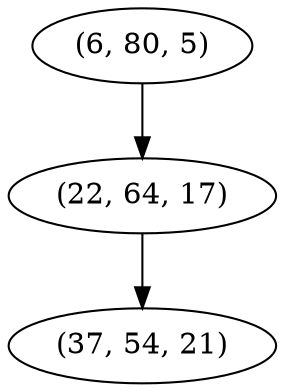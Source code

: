 digraph tree {
    "(6, 80, 5)";
    "(22, 64, 17)";
    "(37, 54, 21)";
    "(6, 80, 5)" -> "(22, 64, 17)";
    "(22, 64, 17)" -> "(37, 54, 21)";
}
